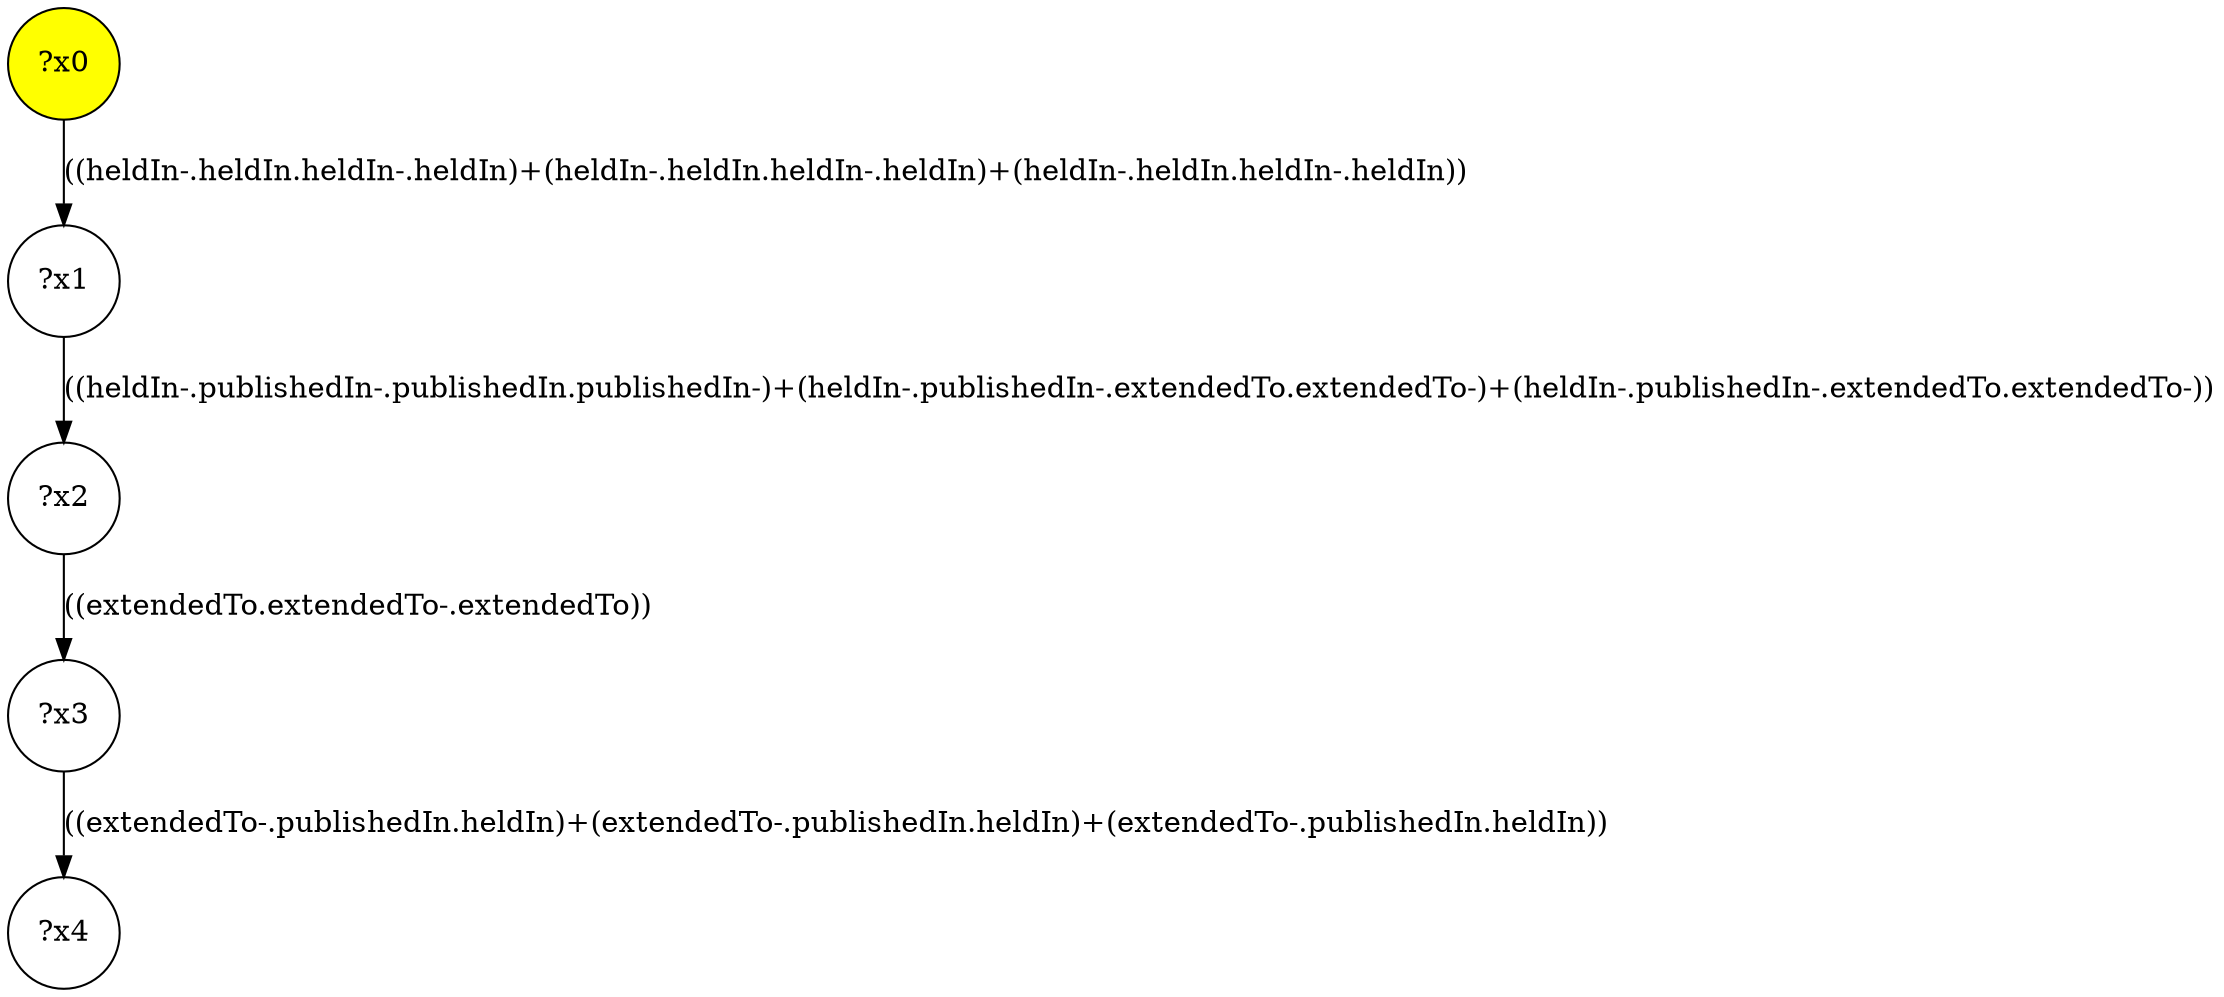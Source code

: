 digraph g {
	x0 [fillcolor="yellow", style="filled," shape=circle, label="?x0"];
	x1 [shape=circle, label="?x1"];
	x0 -> x1 [label="((heldIn-.heldIn.heldIn-.heldIn)+(heldIn-.heldIn.heldIn-.heldIn)+(heldIn-.heldIn.heldIn-.heldIn))"];
	x2 [shape=circle, label="?x2"];
	x1 -> x2 [label="((heldIn-.publishedIn-.publishedIn.publishedIn-)+(heldIn-.publishedIn-.extendedTo.extendedTo-)+(heldIn-.publishedIn-.extendedTo.extendedTo-))"];
	x3 [shape=circle, label="?x3"];
	x2 -> x3 [label="((extendedTo.extendedTo-.extendedTo))"];
	x4 [shape=circle, label="?x4"];
	x3 -> x4 [label="((extendedTo-.publishedIn.heldIn)+(extendedTo-.publishedIn.heldIn)+(extendedTo-.publishedIn.heldIn))"];
}
